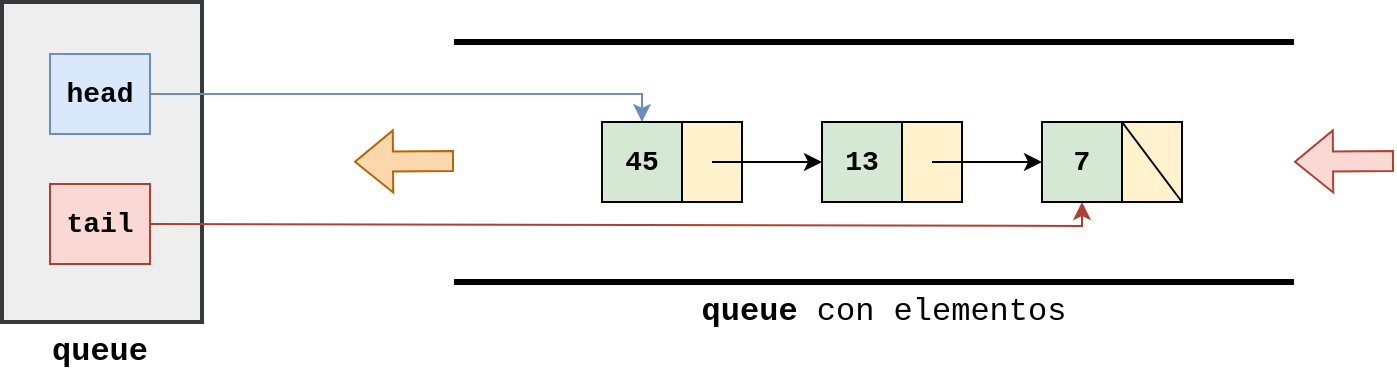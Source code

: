 <mxfile version="24.6.4" type="device">
  <diagram name="Página-1" id="jQoiph2c1nl-3ZJ2nl2n">
    <mxGraphModel dx="880" dy="532" grid="1" gridSize="10" guides="1" tooltips="1" connect="1" arrows="1" fold="1" page="1" pageScale="1" pageWidth="827" pageHeight="1169" math="0" shadow="0">
      <root>
        <mxCell id="0" />
        <mxCell id="1" parent="0" />
        <mxCell id="4NPdk0kOYlMQ01f3NqF2-1" value="" style="rounded=0;whiteSpace=wrap;html=1;fillColor=#eeeeee;strokeColor=#36393D;strokeWidth=2;" parent="1" vertex="1">
          <mxGeometry x="14" y="300" width="100" height="160" as="geometry" />
        </mxCell>
        <mxCell id="4NPdk0kOYlMQ01f3NqF2-2" value="&lt;font style=&quot;font-size: 14px;&quot; face=&quot;Courier New&quot;&gt;&lt;b&gt;head&lt;/b&gt;&lt;/font&gt;" style="rounded=0;whiteSpace=wrap;html=1;fillColor=#dae8fc;strokeColor=#6C8EBF;" parent="1" vertex="1">
          <mxGeometry x="38" y="326" width="50" height="40" as="geometry" />
        </mxCell>
        <mxCell id="4NPdk0kOYlMQ01f3NqF2-3" value="" style="endArrow=classic;html=1;rounded=0;exitX=1;exitY=0.5;exitDx=0;exitDy=0;strokeColor=#6C8EBF;entryX=0.5;entryY=0;entryDx=0;entryDy=0;" parent="1" source="4NPdk0kOYlMQ01f3NqF2-2" target="dIiA_UYw8xMWs0kPRB91-1" edge="1">
          <mxGeometry width="50" height="50" relative="1" as="geometry">
            <mxPoint x="260" y="466" as="sourcePoint" />
            <mxPoint x="270.0" y="356.0" as="targetPoint" />
            <Array as="points">
              <mxPoint x="334" y="346" />
            </Array>
          </mxGeometry>
        </mxCell>
        <mxCell id="4NPdk0kOYlMQ01f3NqF2-4" value="&lt;font style=&quot;font-size: 16px;&quot; face=&quot;Courier New&quot;&gt;&lt;b&gt;queue&lt;/b&gt;&lt;/font&gt;" style="text;html=1;align=center;verticalAlign=middle;whiteSpace=wrap;rounded=0;" parent="1" vertex="1">
          <mxGeometry x="33" y="460" width="60" height="30" as="geometry" />
        </mxCell>
        <mxCell id="4NPdk0kOYlMQ01f3NqF2-5" value="&lt;font style=&quot;font-size: 14px;&quot; face=&quot;Courier New&quot;&gt;&lt;b&gt;tail&lt;/b&gt;&lt;/font&gt;" style="rounded=0;whiteSpace=wrap;html=1;fillColor=#fad9d5;strokeColor=#ae4132;" parent="1" vertex="1">
          <mxGeometry x="38" y="391" width="50" height="40" as="geometry" />
        </mxCell>
        <mxCell id="4NPdk0kOYlMQ01f3NqF2-6" value="" style="endArrow=classic;html=1;rounded=0;exitX=1;exitY=0.5;exitDx=0;exitDy=0;strokeColor=#AE4132;entryX=0.5;entryY=1;entryDx=0;entryDy=0;" parent="1" source="4NPdk0kOYlMQ01f3NqF2-5" target="dIiA_UYw8xMWs0kPRB91-7" edge="1">
          <mxGeometry width="50" height="50" relative="1" as="geometry">
            <mxPoint x="260" y="531" as="sourcePoint" />
            <mxPoint x="600" y="400" as="targetPoint" />
            <Array as="points">
              <mxPoint x="554" y="412" />
            </Array>
          </mxGeometry>
        </mxCell>
        <mxCell id="oF1Zj8_PvMBWOIYjncnU-1" value="" style="endArrow=none;html=1;rounded=0;strokeWidth=3;" parent="1" edge="1">
          <mxGeometry width="50" height="50" relative="1" as="geometry">
            <mxPoint x="240" y="320" as="sourcePoint" />
            <mxPoint x="660" y="320" as="targetPoint" />
          </mxGeometry>
        </mxCell>
        <mxCell id="oF1Zj8_PvMBWOIYjncnU-2" value="" style="endArrow=none;html=1;rounded=0;strokeWidth=3;" parent="1" edge="1">
          <mxGeometry width="50" height="50" relative="1" as="geometry">
            <mxPoint x="240" y="440" as="sourcePoint" />
            <mxPoint x="660" y="440" as="targetPoint" />
          </mxGeometry>
        </mxCell>
        <mxCell id="b7brVbxsaKchSIfCvL-Y-2" value="&lt;font style=&quot;font-size: 16px;&quot; face=&quot;Courier New&quot;&gt;&lt;b&gt;queue &lt;/b&gt;con elementos&lt;/font&gt;" style="text;html=1;align=center;verticalAlign=middle;whiteSpace=wrap;rounded=0;" parent="1" vertex="1">
          <mxGeometry x="350" y="440" width="210" height="30" as="geometry" />
        </mxCell>
        <mxCell id="dIiA_UYw8xMWs0kPRB91-1" value="&lt;font face=&quot;Courier New&quot;&gt;&lt;span style=&quot;font-size: 14px;&quot;&gt;&lt;b&gt;45&lt;/b&gt;&lt;/span&gt;&lt;/font&gt;" style="rounded=0;whiteSpace=wrap;html=1;fillColor=#d5e8d4;strokeColor=#000000;" parent="1" vertex="1">
          <mxGeometry x="314" y="360" width="40" height="40" as="geometry" />
        </mxCell>
        <mxCell id="dIiA_UYw8xMWs0kPRB91-2" value="" style="rounded=0;whiteSpace=wrap;html=1;fillColor=#fff2cc;strokeColor=#000000;" parent="1" vertex="1">
          <mxGeometry x="354" y="360" width="30" height="40" as="geometry" />
        </mxCell>
        <mxCell id="dIiA_UYw8xMWs0kPRB91-3" value="" style="endArrow=classic;html=1;rounded=0;" parent="1" edge="1">
          <mxGeometry width="50" height="50" relative="1" as="geometry">
            <mxPoint x="369" y="380" as="sourcePoint" />
            <mxPoint x="424" y="380" as="targetPoint" />
          </mxGeometry>
        </mxCell>
        <mxCell id="dIiA_UYw8xMWs0kPRB91-4" value="&lt;font face=&quot;Courier New&quot;&gt;&lt;span style=&quot;font-size: 14px;&quot;&gt;&lt;b&gt;13&lt;/b&gt;&lt;/span&gt;&lt;/font&gt;" style="rounded=0;whiteSpace=wrap;html=1;fillColor=#d5e8d4;strokeColor=#000000;" parent="1" vertex="1">
          <mxGeometry x="424" y="360" width="40" height="40" as="geometry" />
        </mxCell>
        <mxCell id="dIiA_UYw8xMWs0kPRB91-5" value="" style="rounded=0;whiteSpace=wrap;html=1;fillColor=#fff2cc;strokeColor=#000000;" parent="1" vertex="1">
          <mxGeometry x="464" y="360" width="30" height="40" as="geometry" />
        </mxCell>
        <mxCell id="dIiA_UYw8xMWs0kPRB91-6" value="" style="endArrow=classic;html=1;rounded=0;" parent="1" edge="1">
          <mxGeometry width="50" height="50" relative="1" as="geometry">
            <mxPoint x="479" y="380" as="sourcePoint" />
            <mxPoint x="534" y="380" as="targetPoint" />
          </mxGeometry>
        </mxCell>
        <mxCell id="dIiA_UYw8xMWs0kPRB91-7" value="&lt;font face=&quot;Courier New&quot;&gt;&lt;span style=&quot;font-size: 14px;&quot;&gt;&lt;b&gt;7&lt;/b&gt;&lt;/span&gt;&lt;/font&gt;" style="rounded=0;whiteSpace=wrap;html=1;fillColor=#d5e8d4;strokeColor=#000000;" parent="1" vertex="1">
          <mxGeometry x="534" y="360" width="40" height="40" as="geometry" />
        </mxCell>
        <mxCell id="dIiA_UYw8xMWs0kPRB91-8" value="" style="rounded=0;whiteSpace=wrap;html=1;fillColor=#fff2cc;strokeColor=#000000;" parent="1" vertex="1">
          <mxGeometry x="574" y="360" width="30" height="40" as="geometry" />
        </mxCell>
        <mxCell id="dIiA_UYw8xMWs0kPRB91-12" value="" style="endArrow=none;html=1;rounded=0;exitX=1;exitY=1;exitDx=0;exitDy=0;entryX=1;entryY=0;entryDx=0;entryDy=0;" parent="1" source="dIiA_UYw8xMWs0kPRB91-8" target="dIiA_UYw8xMWs0kPRB91-7" edge="1">
          <mxGeometry width="50" height="50" relative="1" as="geometry">
            <mxPoint x="364" y="540" as="sourcePoint" />
            <mxPoint x="414" y="490" as="targetPoint" />
          </mxGeometry>
        </mxCell>
        <mxCell id="dIiA_UYw8xMWs0kPRB91-13" value="" style="shape=flexArrow;endArrow=classic;html=1;rounded=0;fillColor=#fad7ac;strokeColor=#b46504;" parent="1" edge="1">
          <mxGeometry width="50" height="50" relative="1" as="geometry">
            <mxPoint x="240" y="379.5" as="sourcePoint" />
            <mxPoint x="190" y="379.84" as="targetPoint" />
          </mxGeometry>
        </mxCell>
        <mxCell id="dIiA_UYw8xMWs0kPRB91-14" value="" style="shape=flexArrow;endArrow=classic;html=1;rounded=0;fillColor=#fad9d5;strokeColor=#ae4132;" parent="1" edge="1">
          <mxGeometry width="50" height="50" relative="1" as="geometry">
            <mxPoint x="710" y="379.5" as="sourcePoint" />
            <mxPoint x="660" y="379.84" as="targetPoint" />
          </mxGeometry>
        </mxCell>
      </root>
    </mxGraphModel>
  </diagram>
</mxfile>
